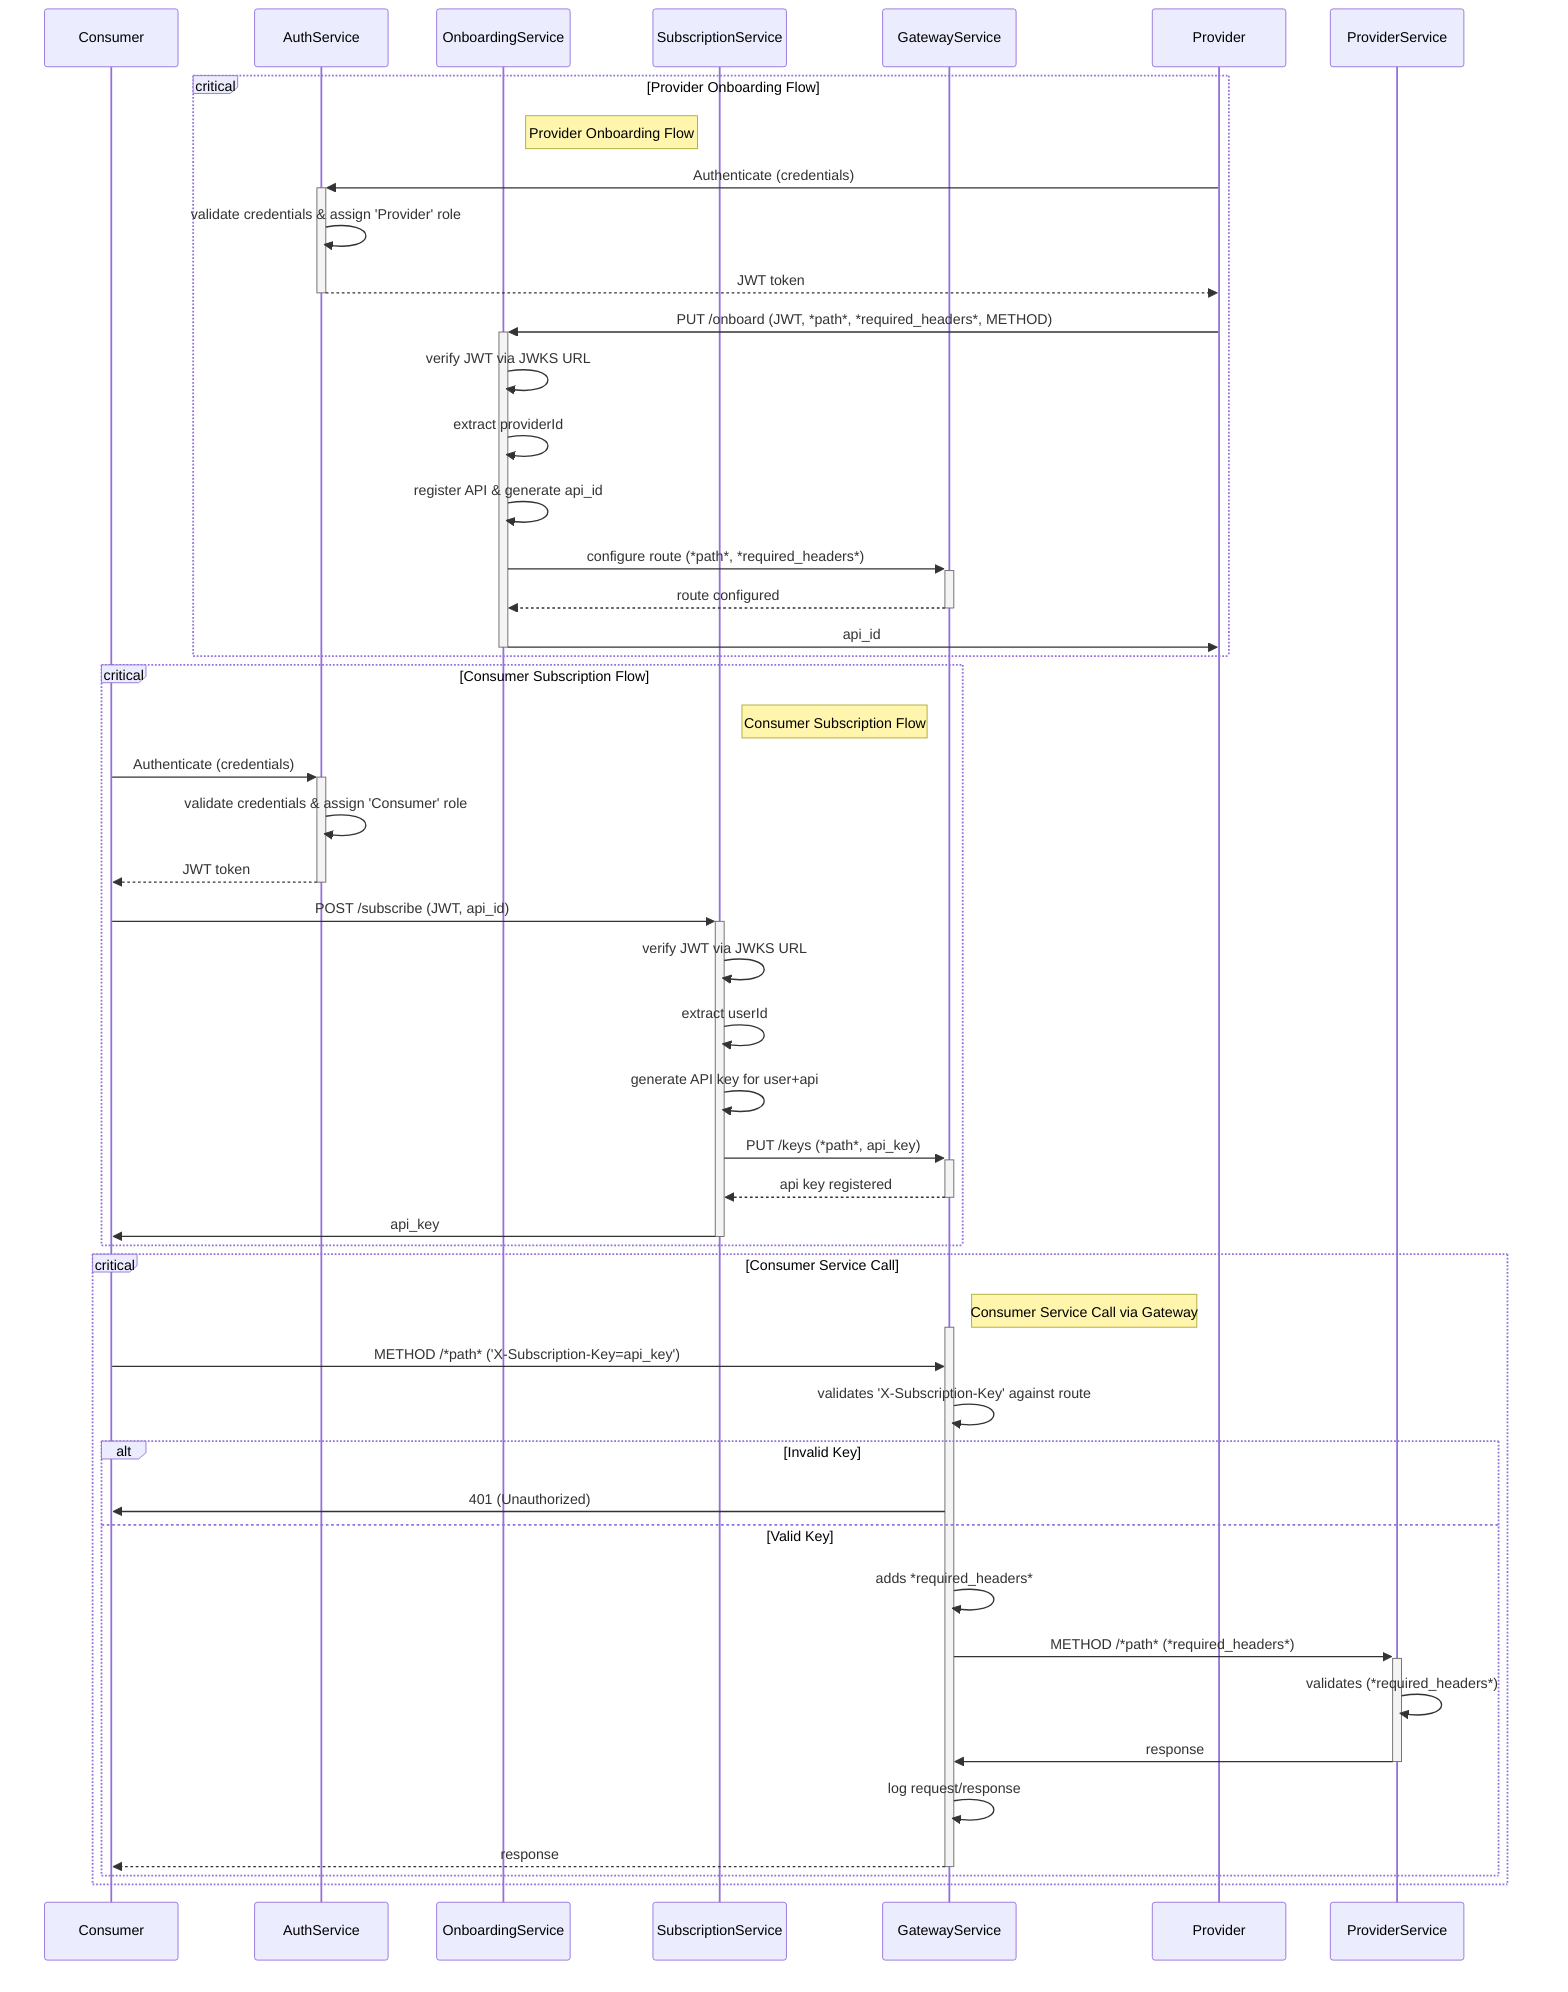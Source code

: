 sequenceDiagram
    participant Consumer
    participant AuthService
    participant OnboardingService
    participant SubscriptionService
    participant GatewayService
    participant Provider
    participant ProviderService
    
    critical Provider Onboarding Flow
        note right of OnboardingService: Provider Onboarding Flow
        
        Provider->>+AuthService: Authenticate (credentials)
        AuthService->>AuthService: validate credentials & assign 'Provider' role
        AuthService-->>-Provider: JWT token
        
        Provider->>+OnboardingService: PUT /onboard (JWT, *path*, *required_headers*, METHOD)
        OnboardingService->>OnboardingService: verify JWT via JWKS URL
        OnboardingService->>OnboardingService: extract providerId
        OnboardingService->>OnboardingService: register API & generate api_id
        OnboardingService->>+GatewayService: configure route (*path*, *required_headers*)
        GatewayService-->>-OnboardingService: route configured
        OnboardingService->>-Provider: api_id
    end
    
    critical Consumer Subscription Flow
        note right of SubscriptionService: Consumer Subscription Flow
        
        Consumer->>+AuthService: Authenticate (credentials)
        AuthService->>AuthService: validate credentials & assign 'Consumer' role
        AuthService-->>-Consumer: JWT token
        
        Consumer->>+SubscriptionService: POST /subscribe (JWT, api_id)
        SubscriptionService->>SubscriptionService: verify JWT via JWKS URL
        SubscriptionService->>SubscriptionService: extract userId
        SubscriptionService->>SubscriptionService: generate API key for user+api
        SubscriptionService->>+GatewayService: PUT /keys (*path*, api_key)
        GatewayService-->>-SubscriptionService: api key registered
        SubscriptionService->>-Consumer: api_key
    end

    critical Consumer Service Call
        note right of GatewayService: Consumer Service Call via Gateway
        
        activate GatewayService
        Consumer->>GatewayService: METHOD /*path* ('X-Subscription-Key=api_key')
        GatewayService->>GatewayService: validates 'X-Subscription-Key' against route
        
        alt Invalid Key
            GatewayService->>Consumer: 401 (Unauthorized)
        else Valid Key
            GatewayService->>GatewayService: adds *required_headers*
            GatewayService->>+ProviderService: METHOD /*path* (*required_headers*)
            ProviderService->>ProviderService: validates (*required_headers*)
            ProviderService->>-GatewayService: response
            GatewayService->>GatewayService: log request/response
            GatewayService-->>Consumer: response

            deactivate GatewayService
        end
    end